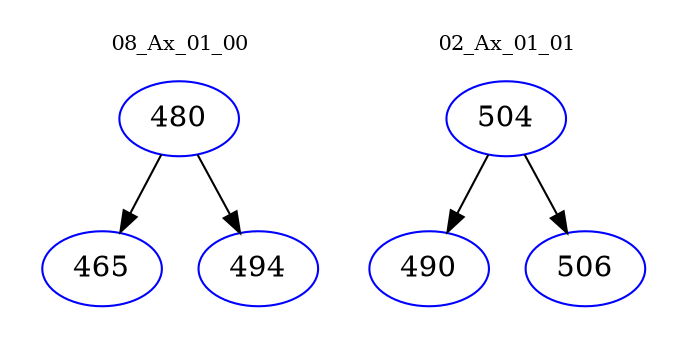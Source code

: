 digraph{
subgraph cluster_0 {
color = white
label = "08_Ax_01_00";
fontsize=10;
T0_480 [label="480", color="blue"]
T0_480 -> T0_465 [color="black"]
T0_465 [label="465", color="blue"]
T0_480 -> T0_494 [color="black"]
T0_494 [label="494", color="blue"]
}
subgraph cluster_1 {
color = white
label = "02_Ax_01_01";
fontsize=10;
T1_504 [label="504", color="blue"]
T1_504 -> T1_490 [color="black"]
T1_490 [label="490", color="blue"]
T1_504 -> T1_506 [color="black"]
T1_506 [label="506", color="blue"]
}
}
